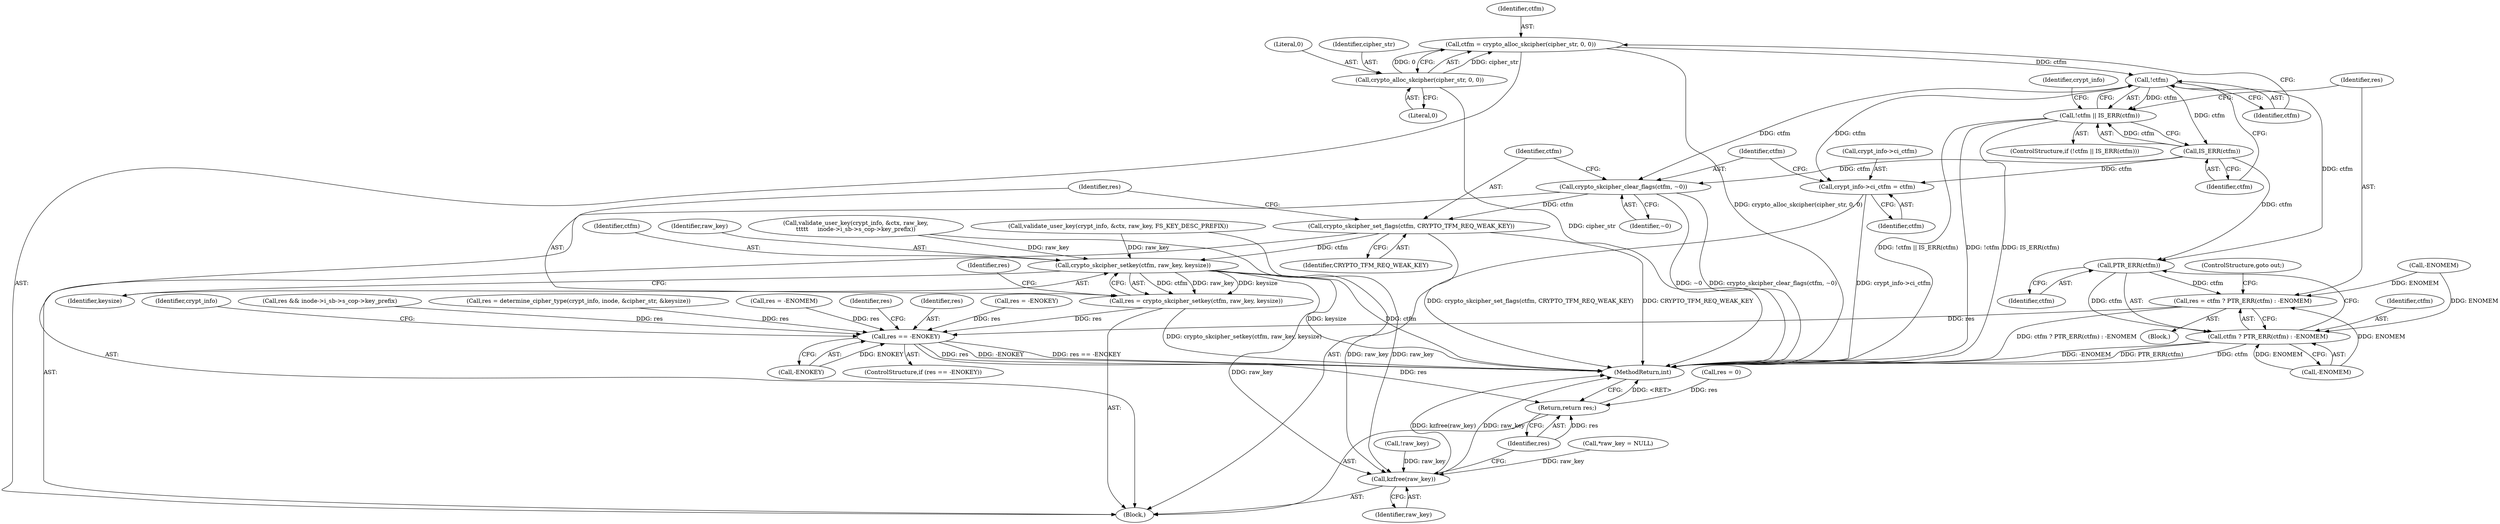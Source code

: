 digraph "0_linux_1b53cf9815bb4744958d41f3795d5d5a1d365e2d_1@API" {
"1000349" [label="(Call,ctfm = crypto_alloc_skcipher(cipher_str, 0, 0))"];
"1000351" [label="(Call,crypto_alloc_skcipher(cipher_str, 0, 0))"];
"1000357" [label="(Call,!ctfm)"];
"1000356" [label="(Call,!ctfm || IS_ERR(ctfm))"];
"1000359" [label="(Call,IS_ERR(ctfm))"];
"1000366" [label="(Call,PTR_ERR(ctfm))"];
"1000362" [label="(Call,res = ctfm ? PTR_ERR(ctfm) : -ENOMEM)"];
"1000406" [label="(Call,res == -ENOKEY)"];
"1000417" [label="(Return,return res;)"];
"1000364" [label="(Call,ctfm ? PTR_ERR(ctfm) : -ENOMEM)"];
"1000371" [label="(Call,crypt_info->ci_ctfm = ctfm)"];
"1000376" [label="(Call,crypto_skcipher_clear_flags(ctfm, ~0))"];
"1000379" [label="(Call,crypto_skcipher_set_flags(ctfm, CRYPTO_TFM_REQ_WEAK_KEY))"];
"1000384" [label="(Call,crypto_skcipher_setkey(ctfm, raw_key, keysize))"];
"1000382" [label="(Call,res = crypto_skcipher_setkey(ctfm, raw_key, keysize))"];
"1000415" [label="(Call,kzfree(raw_key))"];
"1000365" [label="(Identifier,ctfm)"];
"1000384" [label="(Call,crypto_skcipher_setkey(ctfm, raw_key, keysize))"];
"1000381" [label="(Identifier,CRYPTO_TFM_REQ_WEAK_KEY)"];
"1000354" [label="(Literal,0)"];
"1000272" [label="(Call,res = determine_cipher_type(crypt_info, inode, &cipher_str, &keysize))"];
"1000373" [label="(Identifier,crypt_info)"];
"1000294" [label="(Call,!raw_key)"];
"1000363" [label="(Identifier,res)"];
"1000353" [label="(Literal,0)"];
"1000417" [label="(Return,return res;)"];
"1000408" [label="(Call,-ENOKEY)"];
"1000387" [label="(Identifier,keysize)"];
"1000405" [label="(ControlStructure,if (res == -ENOKEY))"];
"1000375" [label="(Identifier,ctfm)"];
"1000386" [label="(Identifier,raw_key)"];
"1000319" [label="(Call,validate_user_key(crypt_info, &ctx, raw_key,\n\t\t\t\t\t     inode->i_sb->s_cop->key_prefix))"];
"1000359" [label="(Call,IS_ERR(ctfm))"];
"1000284" [label="(Call,res = -ENOMEM)"];
"1000411" [label="(Identifier,res)"];
"1000351" [label="(Call,crypto_alloc_skcipher(cipher_str, 0, 0))"];
"1000370" [label="(ControlStructure,goto out;)"];
"1000111" [label="(Call,*raw_key = NULL)"];
"1000349" [label="(Call,ctfm = crypto_alloc_skcipher(cipher_str, 0, 0))"];
"1000355" [label="(ControlStructure,if (!ctfm || IS_ERR(ctfm)))"];
"1000356" [label="(Call,!ctfm || IS_ERR(ctfm))"];
"1000357" [label="(Call,!ctfm)"];
"1000383" [label="(Identifier,res)"];
"1000406" [label="(Call,res == -ENOKEY)"];
"1000377" [label="(Identifier,ctfm)"];
"1000415" [label="(Call,kzfree(raw_key))"];
"1000382" [label="(Call,res = crypto_skcipher_setkey(ctfm, raw_key, keysize))"];
"1000378" [label="(Identifier,~0)"];
"1000366" [label="(Call,PTR_ERR(ctfm))"];
"1000407" [label="(Identifier,res)"];
"1000339" [label="(Call,res = -ENOKEY)"];
"1000371" [label="(Call,crypt_info->ci_ctfm = ctfm)"];
"1000376" [label="(Call,crypto_skcipher_clear_flags(ctfm, ~0))"];
"1000104" [label="(Block,)"];
"1000364" [label="(Call,ctfm ? PTR_ERR(ctfm) : -ENOMEM)"];
"1000367" [label="(Identifier,ctfm)"];
"1000414" [label="(Identifier,crypt_info)"];
"1000368" [label="(Call,-ENOMEM)"];
"1000372" [label="(Call,crypt_info->ci_ctfm)"];
"1000306" [label="(Call,res && inode->i_sb->s_cop->key_prefix)"];
"1000360" [label="(Identifier,ctfm)"];
"1000419" [label="(MethodReturn,int)"];
"1000286" [label="(Call,-ENOMEM)"];
"1000410" [label="(Call,res = 0)"];
"1000352" [label="(Identifier,cipher_str)"];
"1000380" [label="(Identifier,ctfm)"];
"1000389" [label="(Identifier,res)"];
"1000299" [label="(Call,validate_user_key(crypt_info, &ctx, raw_key, FS_KEY_DESC_PREFIX))"];
"1000361" [label="(Block,)"];
"1000416" [label="(Identifier,raw_key)"];
"1000385" [label="(Identifier,ctfm)"];
"1000379" [label="(Call,crypto_skcipher_set_flags(ctfm, CRYPTO_TFM_REQ_WEAK_KEY))"];
"1000418" [label="(Identifier,res)"];
"1000362" [label="(Call,res = ctfm ? PTR_ERR(ctfm) : -ENOMEM)"];
"1000358" [label="(Identifier,ctfm)"];
"1000350" [label="(Identifier,ctfm)"];
"1000349" -> "1000104"  [label="AST: "];
"1000349" -> "1000351"  [label="CFG: "];
"1000350" -> "1000349"  [label="AST: "];
"1000351" -> "1000349"  [label="AST: "];
"1000358" -> "1000349"  [label="CFG: "];
"1000349" -> "1000419"  [label="DDG: crypto_alloc_skcipher(cipher_str, 0, 0)"];
"1000351" -> "1000349"  [label="DDG: cipher_str"];
"1000351" -> "1000349"  [label="DDG: 0"];
"1000349" -> "1000357"  [label="DDG: ctfm"];
"1000351" -> "1000354"  [label="CFG: "];
"1000352" -> "1000351"  [label="AST: "];
"1000353" -> "1000351"  [label="AST: "];
"1000354" -> "1000351"  [label="AST: "];
"1000351" -> "1000419"  [label="DDG: cipher_str"];
"1000357" -> "1000356"  [label="AST: "];
"1000357" -> "1000358"  [label="CFG: "];
"1000358" -> "1000357"  [label="AST: "];
"1000360" -> "1000357"  [label="CFG: "];
"1000356" -> "1000357"  [label="CFG: "];
"1000357" -> "1000356"  [label="DDG: ctfm"];
"1000357" -> "1000359"  [label="DDG: ctfm"];
"1000357" -> "1000366"  [label="DDG: ctfm"];
"1000357" -> "1000371"  [label="DDG: ctfm"];
"1000357" -> "1000376"  [label="DDG: ctfm"];
"1000356" -> "1000355"  [label="AST: "];
"1000356" -> "1000359"  [label="CFG: "];
"1000359" -> "1000356"  [label="AST: "];
"1000363" -> "1000356"  [label="CFG: "];
"1000373" -> "1000356"  [label="CFG: "];
"1000356" -> "1000419"  [label="DDG: !ctfm || IS_ERR(ctfm)"];
"1000356" -> "1000419"  [label="DDG: !ctfm"];
"1000356" -> "1000419"  [label="DDG: IS_ERR(ctfm)"];
"1000359" -> "1000356"  [label="DDG: ctfm"];
"1000359" -> "1000360"  [label="CFG: "];
"1000360" -> "1000359"  [label="AST: "];
"1000359" -> "1000366"  [label="DDG: ctfm"];
"1000359" -> "1000371"  [label="DDG: ctfm"];
"1000359" -> "1000376"  [label="DDG: ctfm"];
"1000366" -> "1000364"  [label="AST: "];
"1000366" -> "1000367"  [label="CFG: "];
"1000367" -> "1000366"  [label="AST: "];
"1000364" -> "1000366"  [label="CFG: "];
"1000366" -> "1000362"  [label="DDG: ctfm"];
"1000366" -> "1000364"  [label="DDG: ctfm"];
"1000362" -> "1000361"  [label="AST: "];
"1000362" -> "1000364"  [label="CFG: "];
"1000363" -> "1000362"  [label="AST: "];
"1000364" -> "1000362"  [label="AST: "];
"1000370" -> "1000362"  [label="CFG: "];
"1000362" -> "1000419"  [label="DDG: ctfm ? PTR_ERR(ctfm) : -ENOMEM"];
"1000368" -> "1000362"  [label="DDG: ENOMEM"];
"1000286" -> "1000362"  [label="DDG: ENOMEM"];
"1000362" -> "1000406"  [label="DDG: res"];
"1000406" -> "1000405"  [label="AST: "];
"1000406" -> "1000408"  [label="CFG: "];
"1000407" -> "1000406"  [label="AST: "];
"1000408" -> "1000406"  [label="AST: "];
"1000411" -> "1000406"  [label="CFG: "];
"1000414" -> "1000406"  [label="CFG: "];
"1000406" -> "1000419"  [label="DDG: res"];
"1000406" -> "1000419"  [label="DDG: -ENOKEY"];
"1000406" -> "1000419"  [label="DDG: res == -ENOKEY"];
"1000306" -> "1000406"  [label="DDG: res"];
"1000272" -> "1000406"  [label="DDG: res"];
"1000339" -> "1000406"  [label="DDG: res"];
"1000382" -> "1000406"  [label="DDG: res"];
"1000284" -> "1000406"  [label="DDG: res"];
"1000408" -> "1000406"  [label="DDG: ENOKEY"];
"1000406" -> "1000417"  [label="DDG: res"];
"1000417" -> "1000104"  [label="AST: "];
"1000417" -> "1000418"  [label="CFG: "];
"1000418" -> "1000417"  [label="AST: "];
"1000419" -> "1000417"  [label="CFG: "];
"1000417" -> "1000419"  [label="DDG: <RET>"];
"1000418" -> "1000417"  [label="DDG: res"];
"1000410" -> "1000417"  [label="DDG: res"];
"1000364" -> "1000368"  [label="CFG: "];
"1000365" -> "1000364"  [label="AST: "];
"1000368" -> "1000364"  [label="AST: "];
"1000364" -> "1000419"  [label="DDG: ctfm"];
"1000364" -> "1000419"  [label="DDG: -ENOMEM"];
"1000364" -> "1000419"  [label="DDG: PTR_ERR(ctfm)"];
"1000368" -> "1000364"  [label="DDG: ENOMEM"];
"1000286" -> "1000364"  [label="DDG: ENOMEM"];
"1000371" -> "1000104"  [label="AST: "];
"1000371" -> "1000375"  [label="CFG: "];
"1000372" -> "1000371"  [label="AST: "];
"1000375" -> "1000371"  [label="AST: "];
"1000377" -> "1000371"  [label="CFG: "];
"1000371" -> "1000419"  [label="DDG: crypt_info->ci_ctfm"];
"1000376" -> "1000104"  [label="AST: "];
"1000376" -> "1000378"  [label="CFG: "];
"1000377" -> "1000376"  [label="AST: "];
"1000378" -> "1000376"  [label="AST: "];
"1000380" -> "1000376"  [label="CFG: "];
"1000376" -> "1000419"  [label="DDG: crypto_skcipher_clear_flags(ctfm, ~0)"];
"1000376" -> "1000419"  [label="DDG: ~0"];
"1000376" -> "1000379"  [label="DDG: ctfm"];
"1000379" -> "1000104"  [label="AST: "];
"1000379" -> "1000381"  [label="CFG: "];
"1000380" -> "1000379"  [label="AST: "];
"1000381" -> "1000379"  [label="AST: "];
"1000383" -> "1000379"  [label="CFG: "];
"1000379" -> "1000419"  [label="DDG: crypto_skcipher_set_flags(ctfm, CRYPTO_TFM_REQ_WEAK_KEY)"];
"1000379" -> "1000419"  [label="DDG: CRYPTO_TFM_REQ_WEAK_KEY"];
"1000379" -> "1000384"  [label="DDG: ctfm"];
"1000384" -> "1000382"  [label="AST: "];
"1000384" -> "1000387"  [label="CFG: "];
"1000385" -> "1000384"  [label="AST: "];
"1000386" -> "1000384"  [label="AST: "];
"1000387" -> "1000384"  [label="AST: "];
"1000382" -> "1000384"  [label="CFG: "];
"1000384" -> "1000419"  [label="DDG: keysize"];
"1000384" -> "1000419"  [label="DDG: ctfm"];
"1000384" -> "1000382"  [label="DDG: ctfm"];
"1000384" -> "1000382"  [label="DDG: raw_key"];
"1000384" -> "1000382"  [label="DDG: keysize"];
"1000299" -> "1000384"  [label="DDG: raw_key"];
"1000319" -> "1000384"  [label="DDG: raw_key"];
"1000384" -> "1000415"  [label="DDG: raw_key"];
"1000382" -> "1000104"  [label="AST: "];
"1000383" -> "1000382"  [label="AST: "];
"1000389" -> "1000382"  [label="CFG: "];
"1000382" -> "1000419"  [label="DDG: crypto_skcipher_setkey(ctfm, raw_key, keysize)"];
"1000415" -> "1000104"  [label="AST: "];
"1000415" -> "1000416"  [label="CFG: "];
"1000416" -> "1000415"  [label="AST: "];
"1000418" -> "1000415"  [label="CFG: "];
"1000415" -> "1000419"  [label="DDG: raw_key"];
"1000415" -> "1000419"  [label="DDG: kzfree(raw_key)"];
"1000299" -> "1000415"  [label="DDG: raw_key"];
"1000111" -> "1000415"  [label="DDG: raw_key"];
"1000294" -> "1000415"  [label="DDG: raw_key"];
"1000319" -> "1000415"  [label="DDG: raw_key"];
}
